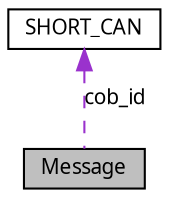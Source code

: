 digraph G
{
  edge [fontname="FreeSans.ttf",fontsize=10,labelfontname="FreeSans.ttf",labelfontsize=10];
  node [fontname="FreeSans.ttf",fontsize=10,shape=record];
  Node1 [label="Message",height=0.2,width=0.4,color="black", fillcolor="grey75", style="filled" fontcolor="black"];
  Node2 -> Node1 [dir=back,color="darkorchid3",fontsize=10,style="dashed",label="cob_id",fontname="FreeSans.ttf"];
  Node2 [label="SHORT_CAN",height=0.2,width=0.4,color="black", fillcolor="white", style="filled",URL="$structSHORT__CAN.html"];
}
